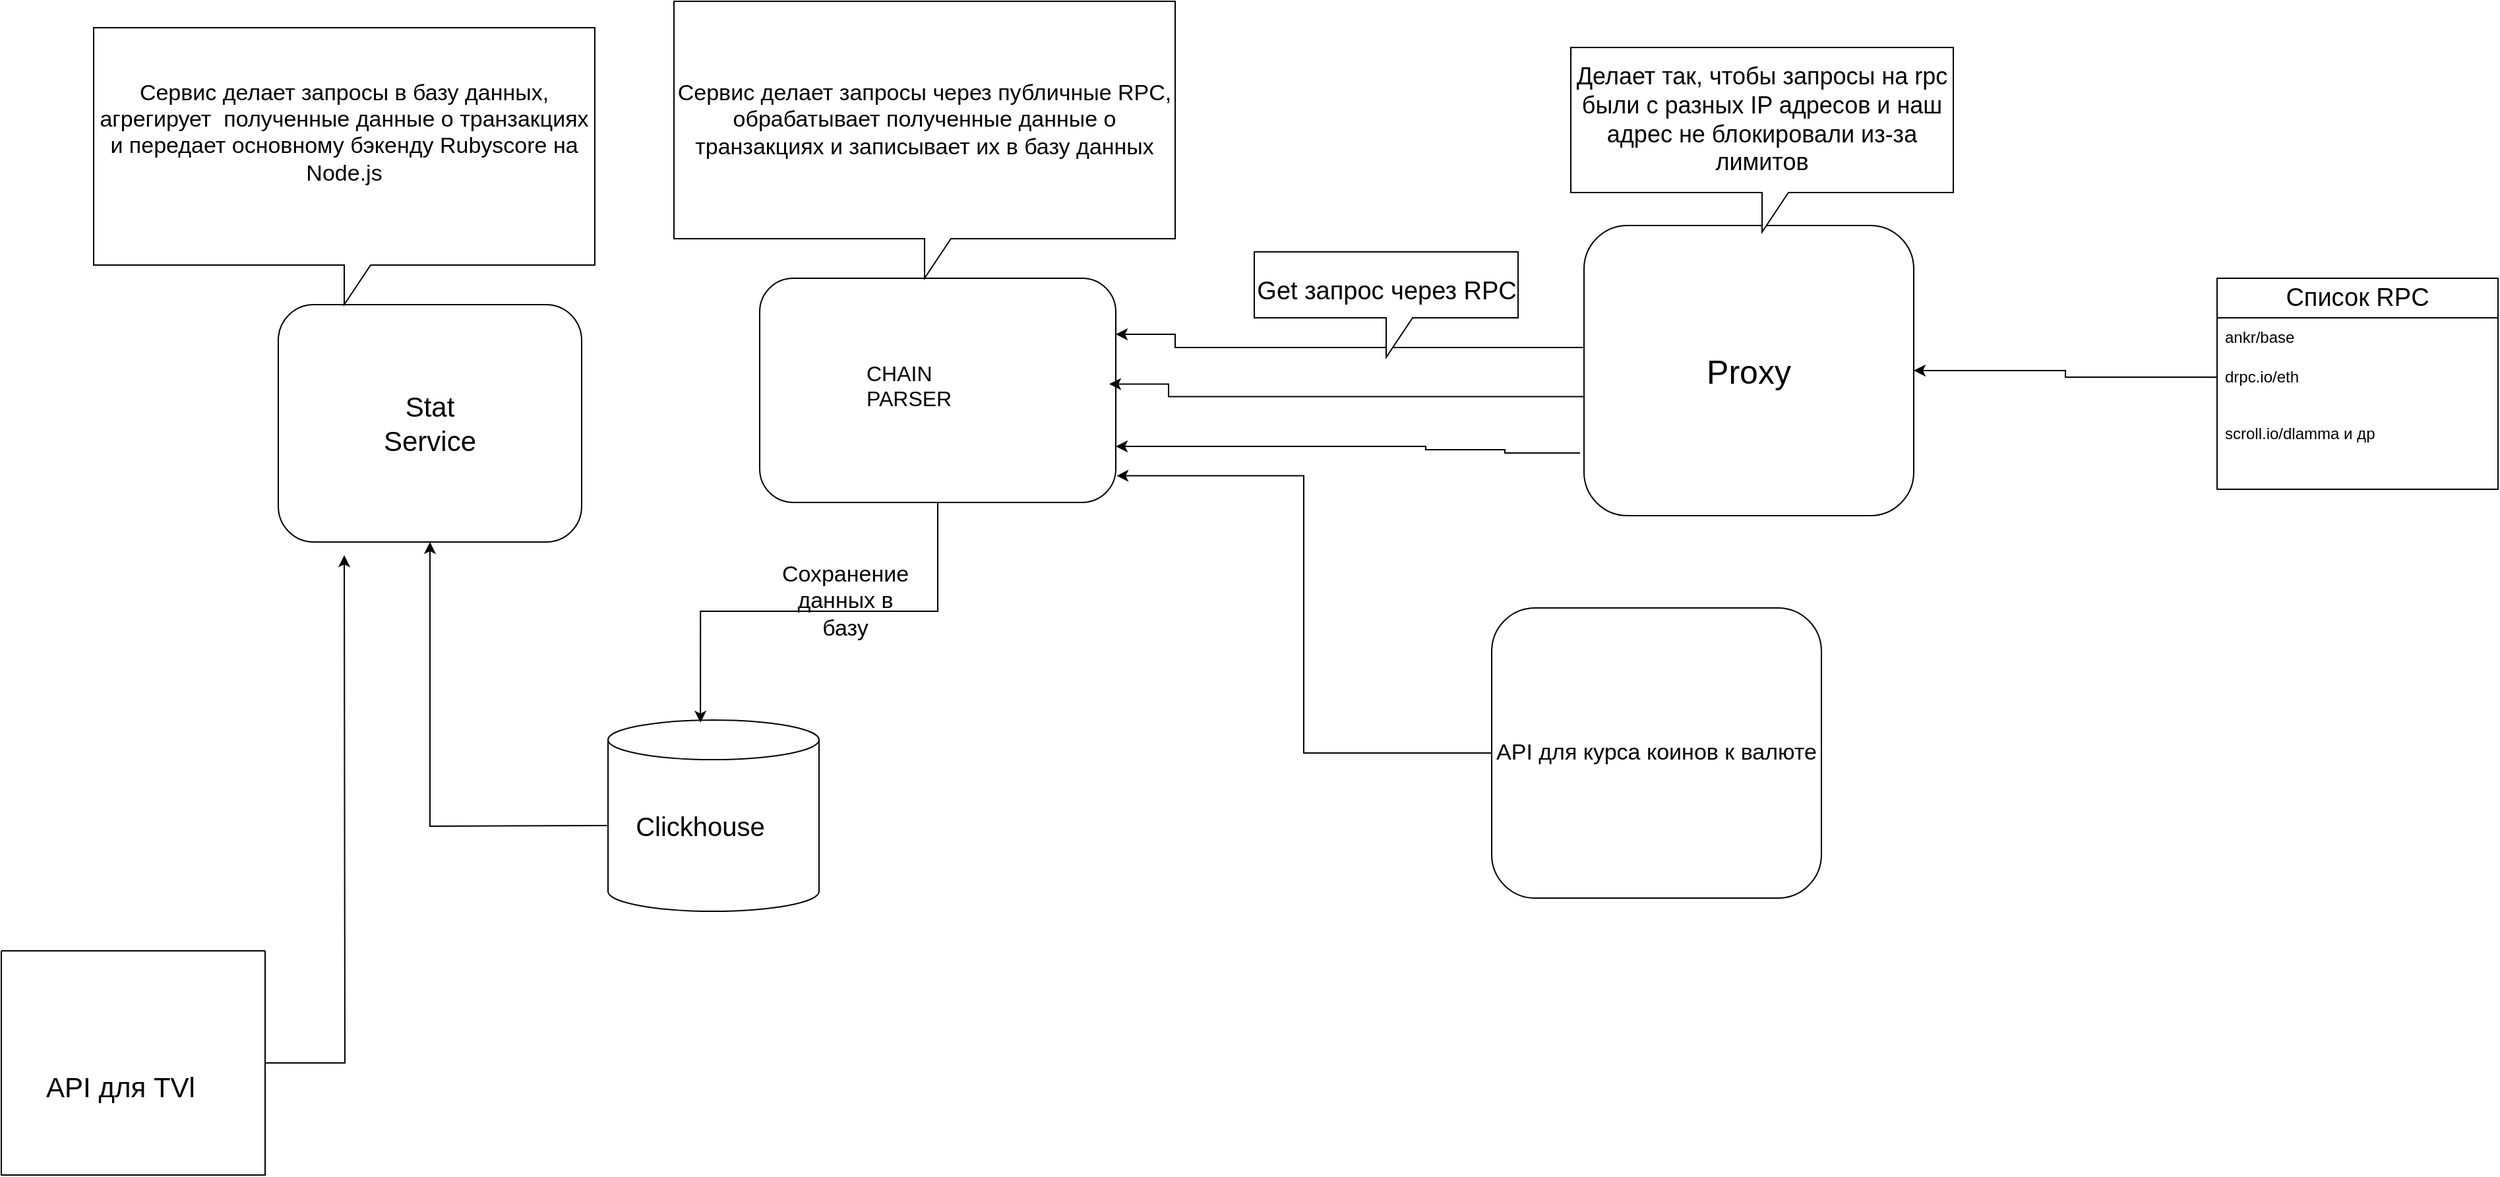 <mxfile version="24.7.17">
  <diagram name="Страница — 1" id="0MdakQwnDGtp44m4JqUs">
    <mxGraphModel dx="2876" dy="1091" grid="1" gridSize="10" guides="1" tooltips="1" connect="1" arrows="1" fold="1" page="1" pageScale="1" pageWidth="827" pageHeight="1169" math="0" shadow="0">
      <root>
        <mxCell id="0" />
        <mxCell id="1" parent="0" />
        <mxCell id="DictTDXDUuoIPjpazQnk-1" value="" style="rounded=1;whiteSpace=wrap;html=1;" vertex="1" parent="1">
          <mxGeometry x="65" y="250" width="270" height="170" as="geometry" />
        </mxCell>
        <mxCell id="DictTDXDUuoIPjpazQnk-2" value="" style="shape=cylinder3;whiteSpace=wrap;html=1;boundedLbl=1;backgroundOutline=1;size=15;" vertex="1" parent="1">
          <mxGeometry x="-50" y="585" width="160" height="145" as="geometry" />
        </mxCell>
        <mxCell id="DictTDXDUuoIPjpazQnk-3" value="CHAIN PARSER&lt;div style=&quot;font-size: 16px;&quot;&gt;&lt;br style=&quot;font-size: 16px;&quot;&gt;&lt;/div&gt;" style="text;strokeColor=none;fillColor=none;align=left;verticalAlign=middle;spacingLeft=4;spacingRight=4;overflow=hidden;points=[[0,0.5],[1,0.5]];portConstraint=eastwest;rotatable=0;whiteSpace=wrap;html=1;fontSize=16;" vertex="1" parent="1">
          <mxGeometry x="140" y="310" width="100" height="50" as="geometry" />
        </mxCell>
        <mxCell id="DictTDXDUuoIPjpazQnk-4" value="&lt;font style=&quot;font-size: 17px;&quot;&gt;Сервис делает запросы через публичные RPC, обрабатывает полученные данные о транзакциях и записывает их в базу данных&lt;/font&gt;" style="shape=callout;whiteSpace=wrap;html=1;perimeter=calloutPerimeter;" vertex="1" parent="1">
          <mxGeometry y="40" width="380" height="210" as="geometry" />
        </mxCell>
        <mxCell id="DictTDXDUuoIPjpazQnk-6" style="edgeStyle=orthogonalEdgeStyle;rounded=0;orthogonalLoop=1;jettySize=auto;html=1;entryX=0.438;entryY=0.014;entryDx=0;entryDy=0;entryPerimeter=0;" edge="1" parent="1" source="DictTDXDUuoIPjpazQnk-1" target="DictTDXDUuoIPjpazQnk-2">
          <mxGeometry relative="1" as="geometry" />
        </mxCell>
        <mxCell id="DictTDXDUuoIPjpazQnk-24" style="edgeStyle=orthogonalEdgeStyle;rounded=0;orthogonalLoop=1;jettySize=auto;html=1;entryX=0.5;entryY=1;entryDx=0;entryDy=0;" edge="1" parent="1" target="DictTDXDUuoIPjpazQnk-8">
          <mxGeometry relative="1" as="geometry">
            <mxPoint x="-50" y="665" as="sourcePoint" />
          </mxGeometry>
        </mxCell>
        <mxCell id="DictTDXDUuoIPjpazQnk-7" value="&lt;font style=&quot;font-size: 20px;&quot;&gt;Clickhouse&lt;/font&gt;" style="text;html=1;align=center;verticalAlign=middle;whiteSpace=wrap;rounded=0;" vertex="1" parent="1">
          <mxGeometry x="-10" y="650" width="60" height="30" as="geometry" />
        </mxCell>
        <mxCell id="DictTDXDUuoIPjpazQnk-8" value="" style="rounded=1;whiteSpace=wrap;html=1;" vertex="1" parent="1">
          <mxGeometry x="-300" y="270" width="230" height="180" as="geometry" />
        </mxCell>
        <mxCell id="DictTDXDUuoIPjpazQnk-9" value="&lt;font style=&quot;font-size: 19px;&quot;&gt;Список RPC&lt;/font&gt;" style="swimlane;fontStyle=0;childLayout=stackLayout;horizontal=1;startSize=30;horizontalStack=0;resizeParent=1;resizeParentMax=0;resizeLast=0;collapsible=1;marginBottom=0;whiteSpace=wrap;html=1;" vertex="1" parent="1">
          <mxGeometry x="1170" y="250" width="213" height="160" as="geometry" />
        </mxCell>
        <mxCell id="DictTDXDUuoIPjpazQnk-10" value="ankr/base" style="text;strokeColor=none;fillColor=none;align=left;verticalAlign=middle;spacingLeft=4;spacingRight=4;overflow=hidden;points=[[0,0.5],[1,0.5]];portConstraint=eastwest;rotatable=0;whiteSpace=wrap;html=1;" vertex="1" parent="DictTDXDUuoIPjpazQnk-9">
          <mxGeometry y="30" width="213" height="30" as="geometry" />
        </mxCell>
        <mxCell id="DictTDXDUuoIPjpazQnk-11" value="drpc.io/eth" style="text;strokeColor=none;fillColor=none;align=left;verticalAlign=middle;spacingLeft=4;spacingRight=4;overflow=hidden;points=[[0,0.5],[1,0.5]];portConstraint=eastwest;rotatable=0;whiteSpace=wrap;html=1;" vertex="1" parent="DictTDXDUuoIPjpazQnk-9">
          <mxGeometry y="60" width="213" height="30" as="geometry" />
        </mxCell>
        <mxCell id="DictTDXDUuoIPjpazQnk-12" value="scroll.io/dlamma и др&lt;div&gt;&lt;br&gt;&lt;/div&gt;" style="text;strokeColor=none;fillColor=none;align=left;verticalAlign=middle;spacingLeft=4;spacingRight=4;overflow=hidden;points=[[0,0.5],[1,0.5]];portConstraint=eastwest;rotatable=0;whiteSpace=wrap;html=1;" vertex="1" parent="DictTDXDUuoIPjpazQnk-9">
          <mxGeometry y="90" width="213" height="70" as="geometry" />
        </mxCell>
        <mxCell id="DictTDXDUuoIPjpazQnk-14" style="edgeStyle=orthogonalEdgeStyle;rounded=0;orthogonalLoop=1;jettySize=auto;html=1;entryX=1;entryY=0.75;entryDx=0;entryDy=0;" edge="1" parent="1" target="DictTDXDUuoIPjpazQnk-1">
          <mxGeometry relative="1" as="geometry">
            <mxPoint x="570" y="337.5" as="targetPoint" />
            <mxPoint x="687" y="382.5" as="sourcePoint" />
            <Array as="points">
              <mxPoint x="630" y="383" />
              <mxPoint x="630" y="380" />
              <mxPoint x="570" y="380" />
              <mxPoint x="570" y="377" />
            </Array>
          </mxGeometry>
        </mxCell>
        <mxCell id="DictTDXDUuoIPjpazQnk-13" style="edgeStyle=orthogonalEdgeStyle;rounded=0;orthogonalLoop=1;jettySize=auto;html=1;entryX=1;entryY=0.25;entryDx=0;entryDy=0;" edge="1" parent="1" target="DictTDXDUuoIPjpazQnk-1">
          <mxGeometry relative="1" as="geometry">
            <mxPoint x="380" y="280" as="targetPoint" />
            <mxPoint x="732" y="302.5" as="sourcePoint" />
            <Array as="points">
              <mxPoint x="380" y="303" />
              <mxPoint x="380" y="293" />
            </Array>
          </mxGeometry>
        </mxCell>
        <mxCell id="DictTDXDUuoIPjpazQnk-16" style="edgeStyle=orthogonalEdgeStyle;rounded=0;orthogonalLoop=1;jettySize=auto;html=1;entryX=1;entryY=0.25;entryDx=0;entryDy=0;" edge="1" parent="1">
          <mxGeometry relative="1" as="geometry">
            <mxPoint x="330" y="330.24" as="targetPoint" />
            <mxPoint x="727" y="339.74" as="sourcePoint" />
            <Array as="points">
              <mxPoint x="375" y="340.24" />
              <mxPoint x="375" y="330.24" />
            </Array>
          </mxGeometry>
        </mxCell>
        <mxCell id="DictTDXDUuoIPjpazQnk-17" value="&lt;font style=&quot;font-size: 17px;&quot;&gt;Сохранение данных в базу&lt;/font&gt;" style="text;html=1;align=center;verticalAlign=middle;whiteSpace=wrap;rounded=0;" vertex="1" parent="1">
          <mxGeometry x="100" y="480" width="60" height="30" as="geometry" />
        </mxCell>
        <mxCell id="DictTDXDUuoIPjpazQnk-19" value="" style="shape=callout;whiteSpace=wrap;html=1;perimeter=calloutPerimeter;" vertex="1" parent="1">
          <mxGeometry x="440" y="230" width="200" height="80" as="geometry" />
        </mxCell>
        <mxCell id="DictTDXDUuoIPjpazQnk-20" value="&lt;font style=&quot;font-size: 19px;&quot;&gt;Get запрос через RPC&lt;/font&gt;" style="text;html=1;align=center;verticalAlign=middle;resizable=0;points=[];autosize=1;strokeColor=none;fillColor=none;" vertex="1" parent="1">
          <mxGeometry x="430" y="240" width="220" height="40" as="geometry" />
        </mxCell>
        <mxCell id="DictTDXDUuoIPjpazQnk-21" value="&lt;font style=&quot;font-size: 17px;&quot;&gt;API для курса коинов к валюте&lt;/font&gt;" style="rounded=1;whiteSpace=wrap;html=1;" vertex="1" parent="1">
          <mxGeometry x="620" y="500" width="250" height="220" as="geometry" />
        </mxCell>
        <mxCell id="DictTDXDUuoIPjpazQnk-22" style="edgeStyle=orthogonalEdgeStyle;rounded=0;orthogonalLoop=1;jettySize=auto;html=1;entryX=1.002;entryY=0.881;entryDx=0;entryDy=0;entryPerimeter=0;" edge="1" parent="1" source="DictTDXDUuoIPjpazQnk-21" target="DictTDXDUuoIPjpazQnk-1">
          <mxGeometry relative="1" as="geometry" />
        </mxCell>
        <mxCell id="DictTDXDUuoIPjpazQnk-23" value="&lt;font style=&quot;font-size: 21px;&quot;&gt;Stat Service&lt;/font&gt;" style="text;html=1;align=center;verticalAlign=middle;whiteSpace=wrap;rounded=0;" vertex="1" parent="1">
          <mxGeometry x="-215" y="345" width="60" height="30" as="geometry" />
        </mxCell>
        <mxCell id="DictTDXDUuoIPjpazQnk-25" value="&lt;font style=&quot;font-size: 17px;&quot;&gt;Сервис делает запросы в базу данных, агрегирует&amp;nbsp; полученные данные о транзакциях и передает основному бэкенду Rubyscore на Node.js&lt;/font&gt;&lt;div&gt;&lt;font style=&quot;font-size: 17px;&quot;&gt;&lt;br&gt;&lt;/font&gt;&lt;/div&gt;" style="shape=callout;whiteSpace=wrap;html=1;perimeter=calloutPerimeter;" vertex="1" parent="1">
          <mxGeometry x="-440" y="60" width="380" height="210" as="geometry" />
        </mxCell>
        <mxCell id="DictTDXDUuoIPjpazQnk-27" style="edgeStyle=orthogonalEdgeStyle;rounded=0;orthogonalLoop=1;jettySize=auto;html=1;" edge="1" parent="1" source="DictTDXDUuoIPjpazQnk-26">
          <mxGeometry relative="1" as="geometry">
            <mxPoint x="-250" y="460.0" as="targetPoint" />
          </mxGeometry>
        </mxCell>
        <mxCell id="DictTDXDUuoIPjpazQnk-26" value="" style="swimlane;startSize=0;" vertex="1" parent="1">
          <mxGeometry x="-510" y="760" width="200" height="170" as="geometry" />
        </mxCell>
        <mxCell id="DictTDXDUuoIPjpazQnk-29" value="&lt;font style=&quot;font-size: 21px;&quot;&gt;API для TVl&lt;/font&gt;" style="text;html=1;align=center;verticalAlign=middle;resizable=0;points=[];autosize=1;strokeColor=none;fillColor=none;" vertex="1" parent="1">
          <mxGeometry x="-490" y="843" width="140" height="40" as="geometry" />
        </mxCell>
        <mxCell id="DictTDXDUuoIPjpazQnk-30" value="&lt;font style=&quot;font-size: 25px;&quot;&gt;Proxy&lt;/font&gt;" style="rounded=1;whiteSpace=wrap;html=1;" vertex="1" parent="1">
          <mxGeometry x="690" y="210" width="250" height="220" as="geometry" />
        </mxCell>
        <mxCell id="DictTDXDUuoIPjpazQnk-32" value="&lt;font style=&quot;font-size: 18px;&quot;&gt;Делает так, чтобы запросы на rpc были с разных IP адресов и наш адрес не блокировали из-за лимитов&lt;/font&gt;" style="shape=callout;whiteSpace=wrap;html=1;perimeter=calloutPerimeter;" vertex="1" parent="1">
          <mxGeometry x="680" y="75" width="290" height="140" as="geometry" />
        </mxCell>
        <mxCell id="DictTDXDUuoIPjpazQnk-34" style="edgeStyle=orthogonalEdgeStyle;rounded=0;orthogonalLoop=1;jettySize=auto;html=1;exitX=0;exitY=0.5;exitDx=0;exitDy=0;entryX=1;entryY=0.5;entryDx=0;entryDy=0;" edge="1" parent="1" source="DictTDXDUuoIPjpazQnk-11" target="DictTDXDUuoIPjpazQnk-30">
          <mxGeometry relative="1" as="geometry" />
        </mxCell>
      </root>
    </mxGraphModel>
  </diagram>
</mxfile>

